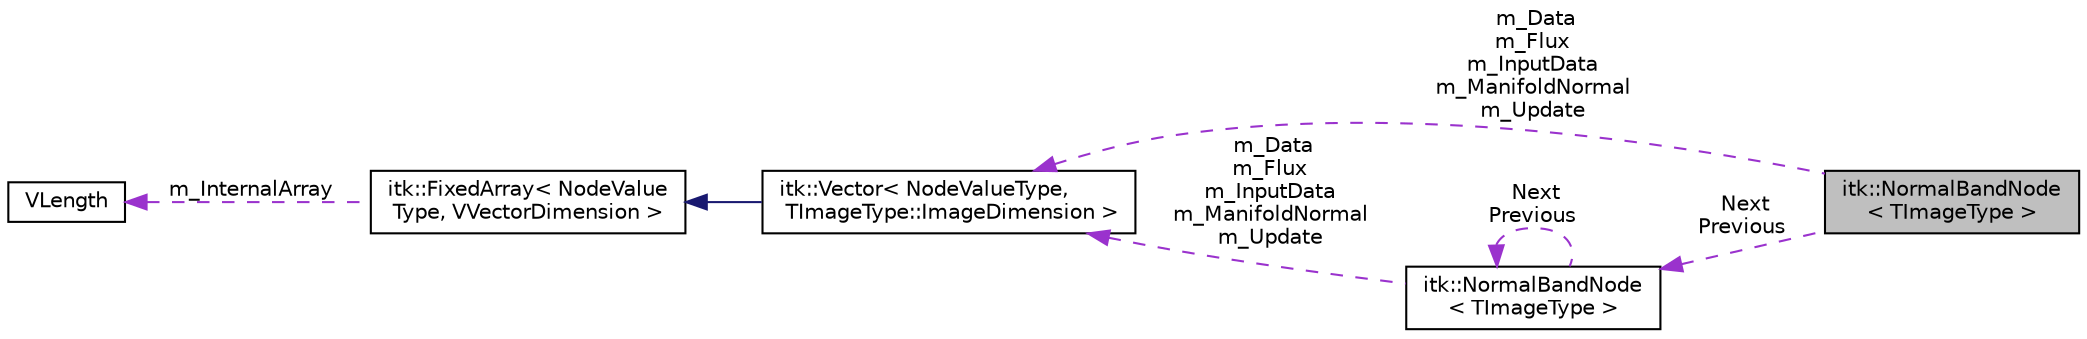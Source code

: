 digraph "itk::NormalBandNode&lt; TImageType &gt;"
{
 // LATEX_PDF_SIZE
  edge [fontname="Helvetica",fontsize="10",labelfontname="Helvetica",labelfontsize="10"];
  node [fontname="Helvetica",fontsize="10",shape=record];
  rankdir="LR";
  Node1 [label="itk::NormalBandNode\l\< TImageType \>",height=0.2,width=0.4,color="black", fillcolor="grey75", style="filled", fontcolor="black",tooltip="This is a data storage class that can is used as the node type for the SparseImage class."];
  Node2 -> Node1 [dir="back",color="darkorchid3",fontsize="10",style="dashed",label=" m_Data\nm_Flux\nm_InputData\nm_ManifoldNormal\nm_Update" ,fontname="Helvetica"];
  Node2 [label="itk::Vector\< NodeValueType,\l TImageType::ImageDimension \>",height=0.2,width=0.4,color="black", fillcolor="white", style="filled",URL="$classitk_1_1Vector.html",tooltip=" "];
  Node3 -> Node2 [dir="back",color="midnightblue",fontsize="10",style="solid",fontname="Helvetica"];
  Node3 [label="itk::FixedArray\< NodeValue\lType, VVectorDimension \>",height=0.2,width=0.4,color="black", fillcolor="white", style="filled",URL="$classitk_1_1FixedArray.html",tooltip=" "];
  Node4 -> Node3 [dir="back",color="darkorchid3",fontsize="10",style="dashed",label=" m_InternalArray" ,fontname="Helvetica"];
  Node4 [label="VLength",height=0.2,width=0.4,color="black", fillcolor="white", style="filled",URL="$classVLength.html",tooltip=" "];
  Node5 -> Node1 [dir="back",color="darkorchid3",fontsize="10",style="dashed",label=" Next\nPrevious" ,fontname="Helvetica"];
  Node5 [label="itk::NormalBandNode\l\< TImageType \>",height=0.2,width=0.4,color="black", fillcolor="white", style="filled",URL="$classitk_1_1NormalBandNode.html",tooltip="This is a data storage class that can is used as the node type for the SparseImage class."];
  Node2 -> Node5 [dir="back",color="darkorchid3",fontsize="10",style="dashed",label=" m_Data\nm_Flux\nm_InputData\nm_ManifoldNormal\nm_Update" ,fontname="Helvetica"];
  Node5 -> Node5 [dir="back",color="darkorchid3",fontsize="10",style="dashed",label=" Next\nPrevious" ,fontname="Helvetica"];
}
